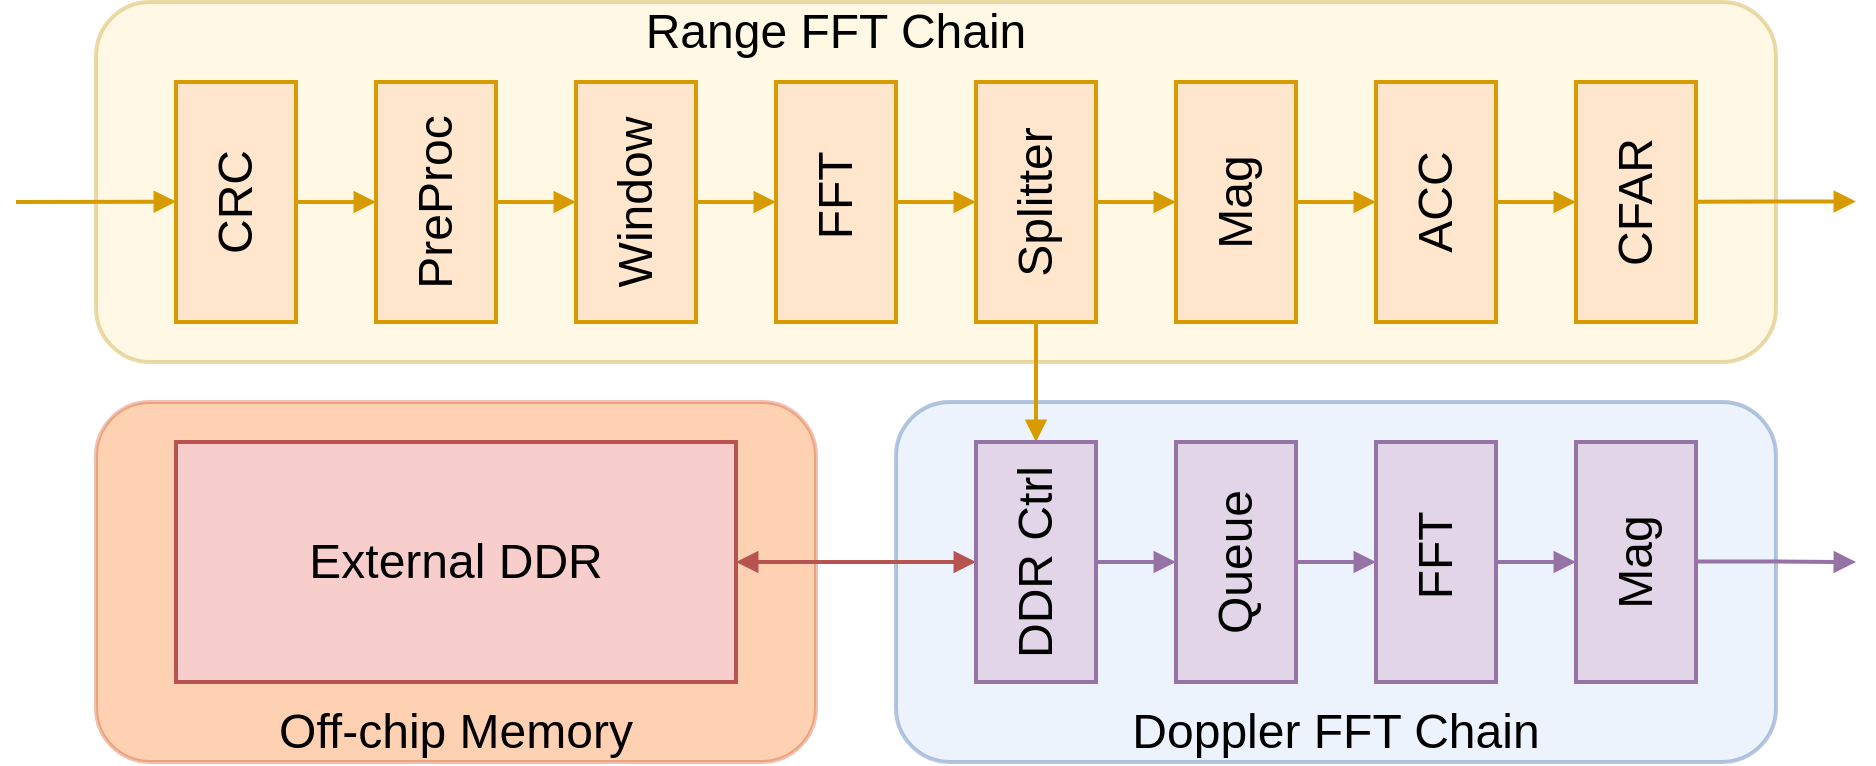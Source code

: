 <mxfile version="19.0.3" type="device"><diagram id="4nYHqhTva82xxqxIkTS5" name="Page-1"><mxGraphModel dx="1440" dy="836" grid="1" gridSize="10" guides="1" tooltips="1" connect="1" arrows="1" fold="1" page="1" pageScale="1" pageWidth="3300" pageHeight="2339" math="0" shadow="0"><root><mxCell id="0"/><mxCell id="1" parent="0"/><mxCell id="N0i-8yMbgKWPoGnXOyF9-34" value="" style="rounded=1;whiteSpace=wrap;html=1;fontSize=24;strokeWidth=2;fillColor=#fa6800;fontColor=#000000;strokeColor=#C73500;opacity=30;" vertex="1" parent="1"><mxGeometry x="240" y="440" width="360" height="180" as="geometry"/></mxCell><mxCell id="N0i-8yMbgKWPoGnXOyF9-33" value="" style="rounded=1;whiteSpace=wrap;html=1;fontSize=24;strokeWidth=2;fillColor=#dae8fc;strokeColor=#6c8ebf;opacity=50;" vertex="1" parent="1"><mxGeometry x="640" y="440" width="440" height="180" as="geometry"/></mxCell><mxCell id="N0i-8yMbgKWPoGnXOyF9-32" value="" style="rounded=1;whiteSpace=wrap;html=1;fontSize=24;strokeWidth=2;fillColor=#fff2cc;strokeColor=#d6b656;opacity=50;" vertex="1" parent="1"><mxGeometry x="240" y="240" width="840" height="180" as="geometry"/></mxCell><mxCell id="N0i-8yMbgKWPoGnXOyF9-15" style="edgeStyle=orthogonalEdgeStyle;rounded=0;orthogonalLoop=1;jettySize=auto;html=1;entryX=0.5;entryY=0;entryDx=0;entryDy=0;fontSize=24;endArrow=block;endFill=1;strokeWidth=2;fillColor=#ffe6cc;strokeColor=#d79b00;" edge="1" parent="1" source="N0i-8yMbgKWPoGnXOyF9-1" target="N0i-8yMbgKWPoGnXOyF9-2"><mxGeometry relative="1" as="geometry"/></mxCell><mxCell id="N0i-8yMbgKWPoGnXOyF9-1" value="&lt;font style=&quot;font-size: 24px;&quot;&gt;CRC&lt;/font&gt;" style="rounded=0;whiteSpace=wrap;html=1;rotation=-90;strokeWidth=2;fillColor=#ffe6cc;strokeColor=#d79b00;" vertex="1" parent="1"><mxGeometry x="250" y="310" width="120" height="60" as="geometry"/></mxCell><mxCell id="N0i-8yMbgKWPoGnXOyF9-16" style="edgeStyle=orthogonalEdgeStyle;rounded=0;orthogonalLoop=1;jettySize=auto;html=1;entryX=0.5;entryY=0;entryDx=0;entryDy=0;fontSize=24;endArrow=block;endFill=1;strokeWidth=2;fillColor=#ffe6cc;strokeColor=#d79b00;" edge="1" parent="1" source="N0i-8yMbgKWPoGnXOyF9-2" target="N0i-8yMbgKWPoGnXOyF9-3"><mxGeometry relative="1" as="geometry"/></mxCell><mxCell id="N0i-8yMbgKWPoGnXOyF9-2" value="&lt;font style=&quot;font-size: 24px;&quot;&gt;PreProc&lt;/font&gt;" style="rounded=0;whiteSpace=wrap;html=1;rotation=-90;strokeWidth=2;fillColor=#ffe6cc;strokeColor=#d79b00;" vertex="1" parent="1"><mxGeometry x="350" y="310" width="120" height="60" as="geometry"/></mxCell><mxCell id="N0i-8yMbgKWPoGnXOyF9-17" style="edgeStyle=orthogonalEdgeStyle;rounded=0;orthogonalLoop=1;jettySize=auto;html=1;exitX=0.5;exitY=1;exitDx=0;exitDy=0;entryX=0.5;entryY=0;entryDx=0;entryDy=0;fontSize=24;endArrow=block;endFill=1;strokeWidth=2;fillColor=#ffe6cc;strokeColor=#d79b00;" edge="1" parent="1" source="N0i-8yMbgKWPoGnXOyF9-3" target="N0i-8yMbgKWPoGnXOyF9-4"><mxGeometry relative="1" as="geometry"/></mxCell><mxCell id="N0i-8yMbgKWPoGnXOyF9-3" value="&lt;font style=&quot;font-size: 24px;&quot;&gt;Window&lt;/font&gt;" style="rounded=0;whiteSpace=wrap;html=1;rotation=-90;strokeWidth=2;fillColor=#ffe6cc;strokeColor=#d79b00;" vertex="1" parent="1"><mxGeometry x="450" y="310" width="120" height="60" as="geometry"/></mxCell><mxCell id="N0i-8yMbgKWPoGnXOyF9-18" style="edgeStyle=orthogonalEdgeStyle;rounded=0;orthogonalLoop=1;jettySize=auto;html=1;entryX=0.5;entryY=0;entryDx=0;entryDy=0;fontSize=24;endArrow=block;endFill=1;strokeWidth=2;fillColor=#ffe6cc;strokeColor=#d79b00;" edge="1" parent="1" source="N0i-8yMbgKWPoGnXOyF9-4" target="N0i-8yMbgKWPoGnXOyF9-5"><mxGeometry relative="1" as="geometry"/></mxCell><mxCell id="N0i-8yMbgKWPoGnXOyF9-4" value="&lt;font style=&quot;font-size: 24px;&quot;&gt;&amp;nbsp;FFT&lt;/font&gt;" style="rounded=0;whiteSpace=wrap;html=1;rotation=-90;strokeWidth=2;fillColor=#ffe6cc;strokeColor=#d79b00;" vertex="1" parent="1"><mxGeometry x="550" y="310" width="120" height="60" as="geometry"/></mxCell><mxCell id="N0i-8yMbgKWPoGnXOyF9-19" style="edgeStyle=orthogonalEdgeStyle;rounded=0;orthogonalLoop=1;jettySize=auto;html=1;entryX=0.5;entryY=0;entryDx=0;entryDy=0;fontSize=24;endArrow=block;endFill=1;strokeWidth=2;fillColor=#ffe6cc;strokeColor=#d79b00;" edge="1" parent="1" source="N0i-8yMbgKWPoGnXOyF9-5" target="N0i-8yMbgKWPoGnXOyF9-6"><mxGeometry relative="1" as="geometry"/></mxCell><mxCell id="N0i-8yMbgKWPoGnXOyF9-22" style="edgeStyle=orthogonalEdgeStyle;rounded=0;orthogonalLoop=1;jettySize=auto;html=1;fontSize=24;endArrow=block;endFill=1;strokeWidth=2;fillColor=#ffe6cc;strokeColor=#d79b00;" edge="1" parent="1" source="N0i-8yMbgKWPoGnXOyF9-5"><mxGeometry relative="1" as="geometry"><mxPoint x="710" y="460" as="targetPoint"/></mxGeometry></mxCell><mxCell id="N0i-8yMbgKWPoGnXOyF9-5" value="&lt;font style=&quot;font-size: 24px;&quot;&gt;Splitter&lt;/font&gt;" style="rounded=0;whiteSpace=wrap;html=1;rotation=-90;strokeWidth=2;fillColor=#ffe6cc;strokeColor=#d79b00;" vertex="1" parent="1"><mxGeometry x="650" y="310" width="120" height="60" as="geometry"/></mxCell><mxCell id="N0i-8yMbgKWPoGnXOyF9-20" style="edgeStyle=orthogonalEdgeStyle;rounded=0;orthogonalLoop=1;jettySize=auto;html=1;entryX=0.5;entryY=0;entryDx=0;entryDy=0;fontSize=24;endArrow=block;endFill=1;strokeWidth=2;fillColor=#ffe6cc;strokeColor=#d79b00;" edge="1" parent="1" source="N0i-8yMbgKWPoGnXOyF9-6" target="N0i-8yMbgKWPoGnXOyF9-7"><mxGeometry relative="1" as="geometry"/></mxCell><mxCell id="N0i-8yMbgKWPoGnXOyF9-6" value="&lt;font style=&quot;font-size: 24px;&quot;&gt;Mag&lt;/font&gt;" style="rounded=0;whiteSpace=wrap;html=1;rotation=-90;strokeWidth=2;fillColor=#ffe6cc;strokeColor=#d79b00;" vertex="1" parent="1"><mxGeometry x="750" y="310" width="120" height="60" as="geometry"/></mxCell><mxCell id="N0i-8yMbgKWPoGnXOyF9-21" style="edgeStyle=orthogonalEdgeStyle;rounded=0;orthogonalLoop=1;jettySize=auto;html=1;entryX=0.5;entryY=0;entryDx=0;entryDy=0;fontSize=24;endArrow=block;endFill=1;strokeWidth=2;fillColor=#ffe6cc;strokeColor=#d79b00;" edge="1" parent="1" source="N0i-8yMbgKWPoGnXOyF9-7" target="N0i-8yMbgKWPoGnXOyF9-8"><mxGeometry relative="1" as="geometry"/></mxCell><mxCell id="N0i-8yMbgKWPoGnXOyF9-7" value="&lt;font style=&quot;font-size: 24px;&quot;&gt;ACC&lt;/font&gt;" style="rounded=0;whiteSpace=wrap;html=1;rotation=-90;strokeWidth=2;fillColor=#ffe6cc;strokeColor=#d79b00;" vertex="1" parent="1"><mxGeometry x="850" y="310" width="120" height="60" as="geometry"/></mxCell><mxCell id="N0i-8yMbgKWPoGnXOyF9-8" value="&lt;font style=&quot;font-size: 24px;&quot;&gt;CFAR&lt;/font&gt;" style="rounded=0;whiteSpace=wrap;html=1;rotation=-90;strokeWidth=2;fillColor=#ffe6cc;strokeColor=#d79b00;" vertex="1" parent="1"><mxGeometry x="950" y="310" width="120" height="60" as="geometry"/></mxCell><mxCell id="N0i-8yMbgKWPoGnXOyF9-25" style="edgeStyle=orthogonalEdgeStyle;rounded=0;orthogonalLoop=1;jettySize=auto;html=1;entryX=0.5;entryY=0;entryDx=0;entryDy=0;fontSize=24;endArrow=block;endFill=1;strokeWidth=2;fillColor=#e1d5e7;strokeColor=#9673a6;" edge="1" parent="1" source="N0i-8yMbgKWPoGnXOyF9-9" target="N0i-8yMbgKWPoGnXOyF9-10"><mxGeometry relative="1" as="geometry"/></mxCell><mxCell id="N0i-8yMbgKWPoGnXOyF9-9" value="&lt;font style=&quot;font-size: 24px;&quot;&gt;&amp;nbsp;FFT&lt;/font&gt;" style="rounded=0;whiteSpace=wrap;html=1;rotation=-90;strokeWidth=2;fillColor=#e1d5e7;strokeColor=#9673a6;" vertex="1" parent="1"><mxGeometry x="850" y="490" width="120" height="60" as="geometry"/></mxCell><mxCell id="N0i-8yMbgKWPoGnXOyF9-10" value="&lt;font style=&quot;font-size: 24px;&quot;&gt;Mag&lt;/font&gt;" style="rounded=0;whiteSpace=wrap;html=1;rotation=-90;strokeWidth=2;fillColor=#e1d5e7;strokeColor=#9673a6;" vertex="1" parent="1"><mxGeometry x="950" y="490" width="120" height="60" as="geometry"/></mxCell><mxCell id="N0i-8yMbgKWPoGnXOyF9-24" style="edgeStyle=orthogonalEdgeStyle;rounded=0;orthogonalLoop=1;jettySize=auto;html=1;entryX=0.5;entryY=0;entryDx=0;entryDy=0;fontSize=24;endArrow=block;endFill=1;strokeWidth=2;fillColor=#e1d5e7;strokeColor=#9673a6;" edge="1" parent="1" source="N0i-8yMbgKWPoGnXOyF9-12" target="N0i-8yMbgKWPoGnXOyF9-9"><mxGeometry relative="1" as="geometry"/></mxCell><mxCell id="N0i-8yMbgKWPoGnXOyF9-12" value="&lt;font style=&quot;font-size: 24px;&quot;&gt;Queue&lt;/font&gt;" style="rounded=0;whiteSpace=wrap;html=1;rotation=-90;strokeWidth=2;fillColor=#e1d5e7;strokeColor=#9673a6;" vertex="1" parent="1"><mxGeometry x="750" y="490" width="120" height="60" as="geometry"/></mxCell><mxCell id="N0i-8yMbgKWPoGnXOyF9-23" style="edgeStyle=orthogonalEdgeStyle;rounded=0;orthogonalLoop=1;jettySize=auto;html=1;entryX=0.5;entryY=0;entryDx=0;entryDy=0;fontSize=24;endArrow=block;endFill=1;strokeWidth=2;fillColor=#e1d5e7;strokeColor=#9673a6;" edge="1" parent="1" source="N0i-8yMbgKWPoGnXOyF9-13" target="N0i-8yMbgKWPoGnXOyF9-12"><mxGeometry relative="1" as="geometry"/></mxCell><mxCell id="N0i-8yMbgKWPoGnXOyF9-27" style="edgeStyle=orthogonalEdgeStyle;rounded=0;orthogonalLoop=1;jettySize=auto;html=1;entryX=1;entryY=0.5;entryDx=0;entryDy=0;fontSize=24;endArrow=block;endFill=1;strokeWidth=2;startArrow=block;startFill=1;fillColor=#f8cecc;strokeColor=#b85450;" edge="1" parent="1" source="N0i-8yMbgKWPoGnXOyF9-13" target="N0i-8yMbgKWPoGnXOyF9-26"><mxGeometry relative="1" as="geometry"/></mxCell><mxCell id="N0i-8yMbgKWPoGnXOyF9-13" value="&lt;font style=&quot;font-size: 24px;&quot;&gt;DDR Ctrl&lt;/font&gt;" style="rounded=0;whiteSpace=wrap;html=1;rotation=-90;strokeWidth=2;fillColor=#e1d5e7;strokeColor=#9673a6;" vertex="1" parent="1"><mxGeometry x="650" y="490" width="120" height="60" as="geometry"/></mxCell><mxCell id="N0i-8yMbgKWPoGnXOyF9-26" value="&lt;font style=&quot;font-size: 24px;&quot;&gt;External &lt;font style=&quot;font-size: 24px;&quot;&gt;DDR&lt;/font&gt;&lt;/font&gt;" style="rounded=0;whiteSpace=wrap;html=1;rotation=0;strokeWidth=2;fillColor=#f8cecc;strokeColor=#b85450;" vertex="1" parent="1"><mxGeometry x="280" y="460" width="280" height="120" as="geometry"/></mxCell><mxCell id="N0i-8yMbgKWPoGnXOyF9-29" style="edgeStyle=orthogonalEdgeStyle;rounded=0;orthogonalLoop=1;jettySize=auto;html=1;entryX=0.5;entryY=0;entryDx=0;entryDy=0;fontSize=24;endArrow=block;endFill=1;strokeWidth=2;fillColor=#ffe6cc;strokeColor=#d79b00;" edge="1" parent="1"><mxGeometry relative="1" as="geometry"><mxPoint x="200" y="340" as="sourcePoint"/><mxPoint x="280" y="339.83" as="targetPoint"/><Array as="points"><mxPoint x="280" y="340"/></Array></mxGeometry></mxCell><mxCell id="N0i-8yMbgKWPoGnXOyF9-30" style="edgeStyle=orthogonalEdgeStyle;rounded=0;orthogonalLoop=1;jettySize=auto;html=1;entryX=0.5;entryY=0;entryDx=0;entryDy=0;fontSize=24;endArrow=block;endFill=1;strokeWidth=2;fillColor=#ffe6cc;strokeColor=#d79b00;" edge="1" parent="1"><mxGeometry relative="1" as="geometry"><mxPoint x="1040" y="339.86" as="sourcePoint"/><mxPoint x="1120" y="339.69" as="targetPoint"/><Array as="points"><mxPoint x="1120" y="339.86"/></Array></mxGeometry></mxCell><mxCell id="N0i-8yMbgKWPoGnXOyF9-31" style="edgeStyle=orthogonalEdgeStyle;rounded=0;orthogonalLoop=1;jettySize=auto;html=1;fontSize=24;endArrow=block;endFill=1;strokeWidth=2;fillColor=#e1d5e7;strokeColor=#9673a6;" edge="1" parent="1"><mxGeometry relative="1" as="geometry"><mxPoint x="1040" y="519.76" as="sourcePoint"/><mxPoint x="1120" y="520" as="targetPoint"/><Array as="points"><mxPoint x="1080" y="520"/><mxPoint x="1120" y="520"/></Array></mxGeometry></mxCell><mxCell id="N0i-8yMbgKWPoGnXOyF9-36" value="Range FFT Chain" style="text;html=1;strokeColor=none;fillColor=none;align=center;verticalAlign=middle;whiteSpace=wrap;rounded=0;fontSize=24;" vertex="1" parent="1"><mxGeometry x="490" y="240" width="240" height="30" as="geometry"/></mxCell><mxCell id="N0i-8yMbgKWPoGnXOyF9-37" value="Doppler FFT Chain" style="text;html=1;strokeColor=none;fillColor=none;align=center;verticalAlign=middle;whiteSpace=wrap;rounded=0;fontSize=24;" vertex="1" parent="1"><mxGeometry x="740" y="590" width="240" height="30" as="geometry"/></mxCell><mxCell id="N0i-8yMbgKWPoGnXOyF9-38" value="Off-chip Memory" style="text;html=1;strokeColor=none;fillColor=none;align=center;verticalAlign=middle;whiteSpace=wrap;rounded=0;fontSize=24;" vertex="1" parent="1"><mxGeometry x="300" y="590" width="240" height="30" as="geometry"/></mxCell></root></mxGraphModel></diagram></mxfile>